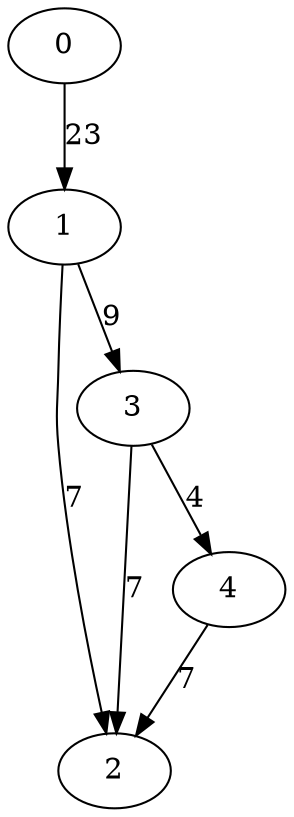 digraph G {
  0 -> 1 [label=23];
  1 -> 2 [label=7];
  1 -> 3 [label=9];
  3 -> 2 [label=7];
  3 -> 4 [label=4];
  4 -> 2 [label=7];
}
